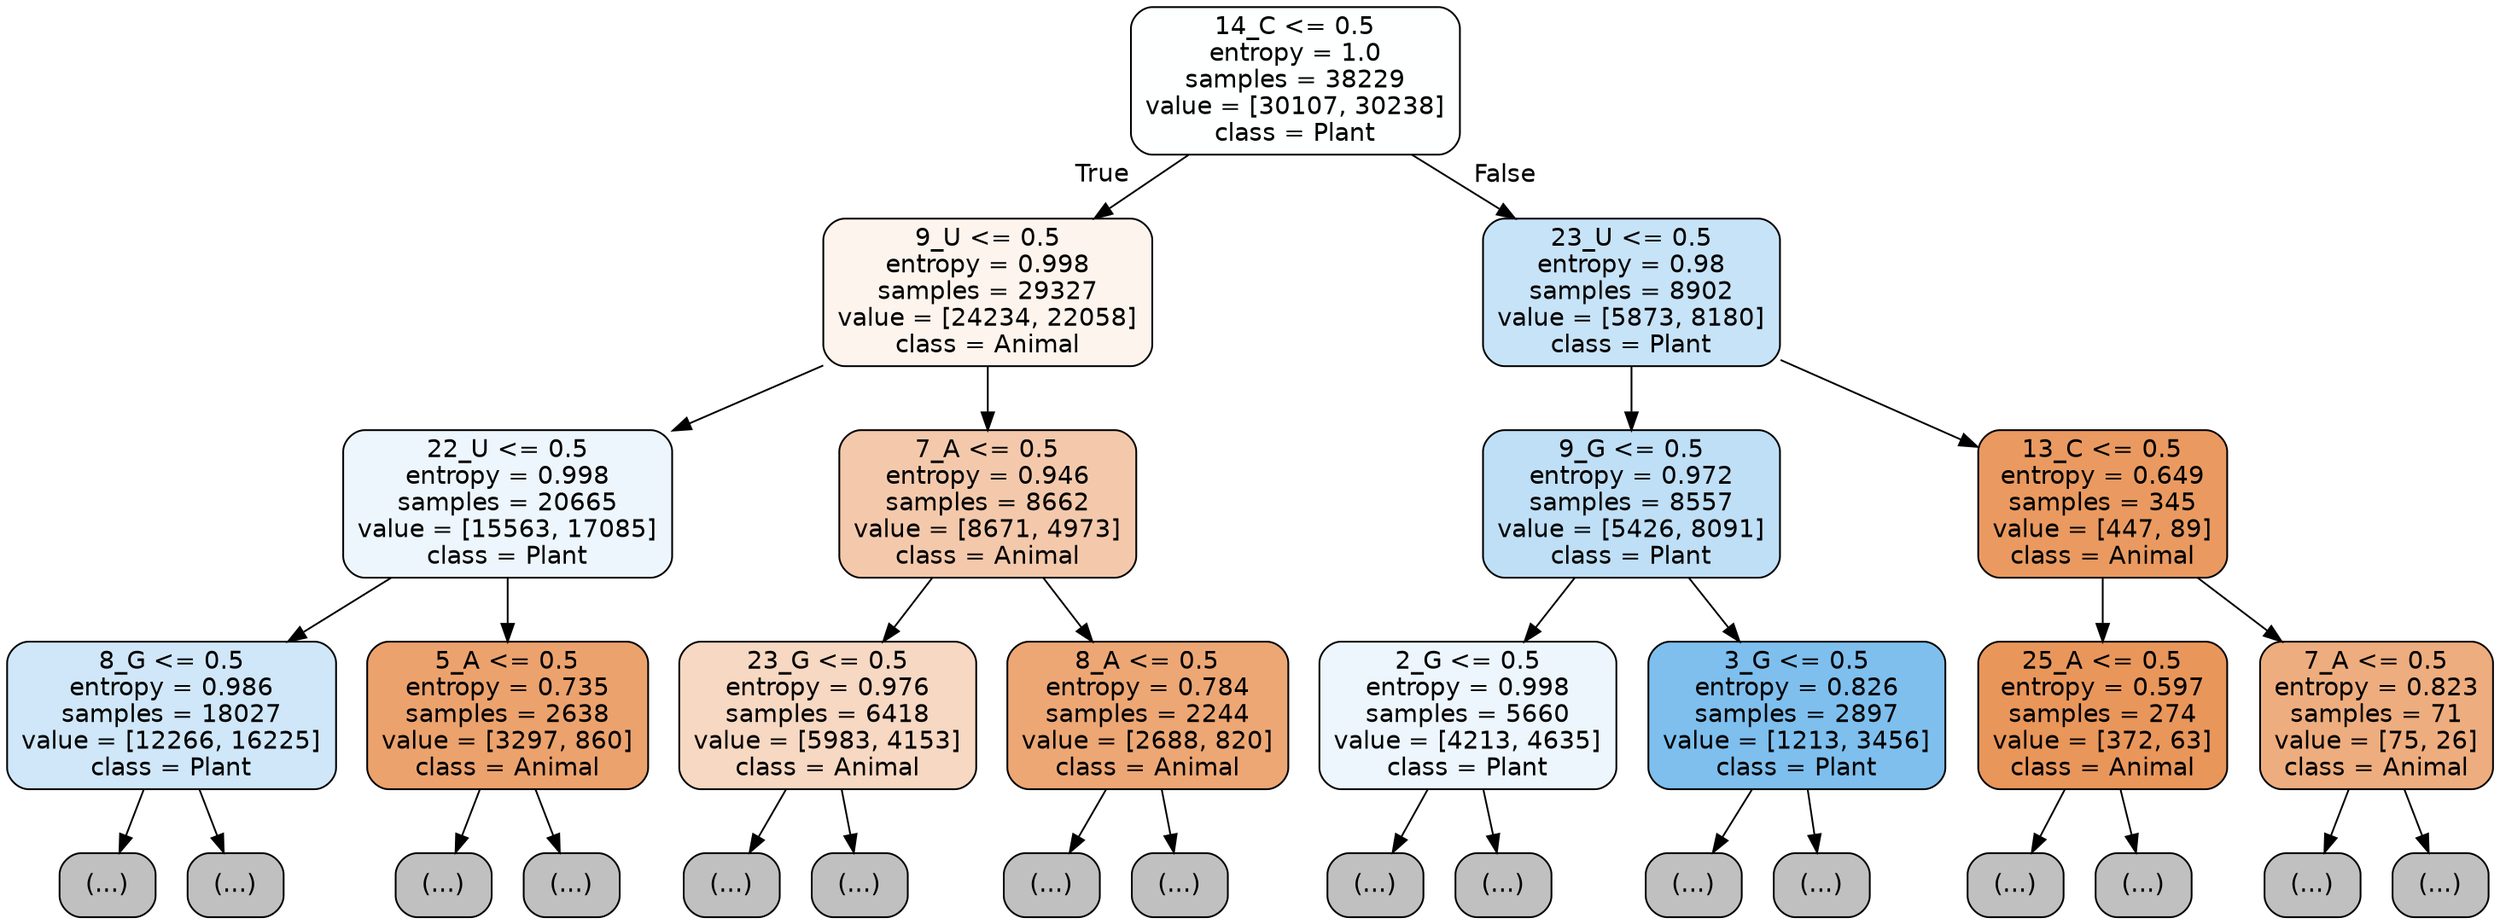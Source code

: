digraph Tree {
node [shape=box, style="filled, rounded", color="black", fontname="helvetica"] ;
edge [fontname="helvetica"] ;
0 [label="14_C <= 0.5\nentropy = 1.0\nsamples = 38229\nvalue = [30107, 30238]\nclass = Plant", fillcolor="#feffff"] ;
1 [label="9_U <= 0.5\nentropy = 0.998\nsamples = 29327\nvalue = [24234, 22058]\nclass = Animal", fillcolor="#fdf4ed"] ;
0 -> 1 [labeldistance=2.5, labelangle=45, headlabel="True"] ;
2 [label="22_U <= 0.5\nentropy = 0.998\nsamples = 20665\nvalue = [15563, 17085]\nclass = Plant", fillcolor="#edf6fd"] ;
1 -> 2 ;
3 [label="8_G <= 0.5\nentropy = 0.986\nsamples = 18027\nvalue = [12266, 16225]\nclass = Plant", fillcolor="#cfe7f9"] ;
2 -> 3 ;
4 [label="(...)", fillcolor="#C0C0C0"] ;
3 -> 4 ;
6089 [label="(...)", fillcolor="#C0C0C0"] ;
3 -> 6089 ;
8394 [label="5_A <= 0.5\nentropy = 0.735\nsamples = 2638\nvalue = [3297, 860]\nclass = Animal", fillcolor="#eca26d"] ;
2 -> 8394 ;
8395 [label="(...)", fillcolor="#C0C0C0"] ;
8394 -> 8395 ;
9238 [label="(...)", fillcolor="#C0C0C0"] ;
8394 -> 9238 ;
9511 [label="7_A <= 0.5\nentropy = 0.946\nsamples = 8662\nvalue = [8671, 4973]\nclass = Animal", fillcolor="#f4c9ab"] ;
1 -> 9511 ;
9512 [label="23_G <= 0.5\nentropy = 0.976\nsamples = 6418\nvalue = [5983, 4153]\nclass = Animal", fillcolor="#f7d8c2"] ;
9511 -> 9512 ;
9513 [label="(...)", fillcolor="#C0C0C0"] ;
9512 -> 9513 ;
12268 [label="(...)", fillcolor="#C0C0C0"] ;
9512 -> 12268 ;
12409 [label="8_A <= 0.5\nentropy = 0.784\nsamples = 2244\nvalue = [2688, 820]\nclass = Animal", fillcolor="#eda775"] ;
9511 -> 12409 ;
12410 [label="(...)", fillcolor="#C0C0C0"] ;
12409 -> 12410 ;
13131 [label="(...)", fillcolor="#C0C0C0"] ;
12409 -> 13131 ;
13348 [label="23_U <= 0.5\nentropy = 0.98\nsamples = 8902\nvalue = [5873, 8180]\nclass = Plant", fillcolor="#c7e3f8"] ;
0 -> 13348 [labeldistance=2.5, labelangle=-45, headlabel="False"] ;
13349 [label="9_G <= 0.5\nentropy = 0.972\nsamples = 8557\nvalue = [5426, 8091]\nclass = Plant", fillcolor="#bedff6"] ;
13348 -> 13349 ;
13350 [label="2_G <= 0.5\nentropy = 0.998\nsamples = 5660\nvalue = [4213, 4635]\nclass = Plant", fillcolor="#edf6fd"] ;
13349 -> 13350 ;
13351 [label="(...)", fillcolor="#C0C0C0"] ;
13350 -> 13351 ;
15232 [label="(...)", fillcolor="#C0C0C0"] ;
13350 -> 15232 ;
15953 [label="3_G <= 0.5\nentropy = 0.826\nsamples = 2897\nvalue = [1213, 3456]\nclass = Plant", fillcolor="#7ebfee"] ;
13349 -> 15953 ;
15954 [label="(...)", fillcolor="#C0C0C0"] ;
15953 -> 15954 ;
16593 [label="(...)", fillcolor="#C0C0C0"] ;
15953 -> 16593 ;
16868 [label="13_C <= 0.5\nentropy = 0.649\nsamples = 345\nvalue = [447, 89]\nclass = Animal", fillcolor="#ea9a60"] ;
13348 -> 16868 ;
16869 [label="25_A <= 0.5\nentropy = 0.597\nsamples = 274\nvalue = [372, 63]\nclass = Animal", fillcolor="#e9965b"] ;
16868 -> 16869 ;
16870 [label="(...)", fillcolor="#C0C0C0"] ;
16869 -> 16870 ;
16965 [label="(...)", fillcolor="#C0C0C0"] ;
16869 -> 16965 ;
16970 [label="7_A <= 0.5\nentropy = 0.823\nsamples = 71\nvalue = [75, 26]\nclass = Animal", fillcolor="#eead7e"] ;
16868 -> 16970 ;
16971 [label="(...)", fillcolor="#C0C0C0"] ;
16970 -> 16971 ;
17004 [label="(...)", fillcolor="#C0C0C0"] ;
16970 -> 17004 ;
}